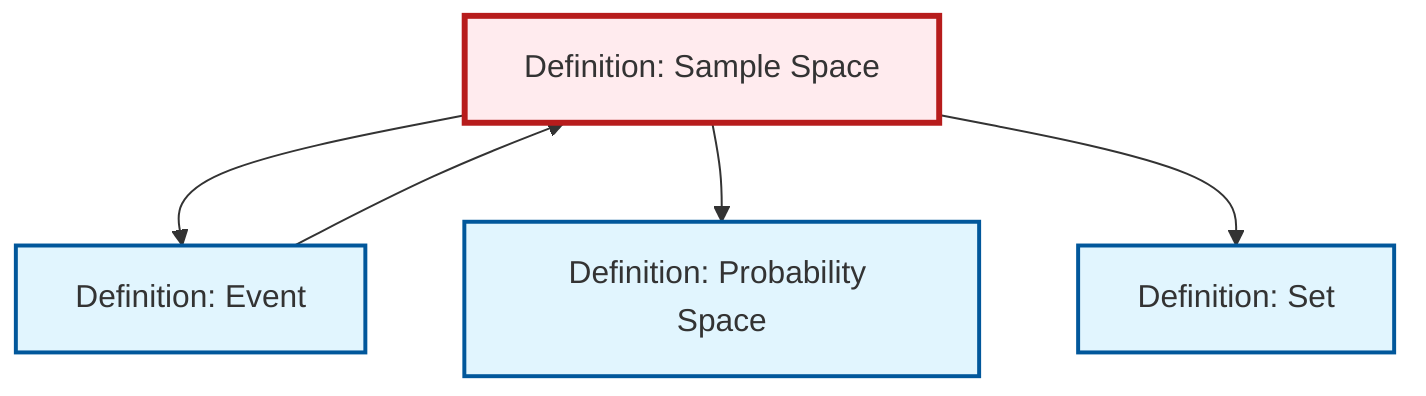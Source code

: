 graph TD
    classDef definition fill:#e1f5fe,stroke:#01579b,stroke-width:2px
    classDef theorem fill:#f3e5f5,stroke:#4a148c,stroke-width:2px
    classDef axiom fill:#fff3e0,stroke:#e65100,stroke-width:2px
    classDef example fill:#e8f5e9,stroke:#1b5e20,stroke-width:2px
    classDef current fill:#ffebee,stroke:#b71c1c,stroke-width:3px
    def-probability-space["Definition: Probability Space"]:::definition
    def-sample-space["Definition: Sample Space"]:::definition
    def-set["Definition: Set"]:::definition
    def-event["Definition: Event"]:::definition
    def-event --> def-sample-space
    def-sample-space --> def-event
    def-sample-space --> def-probability-space
    def-sample-space --> def-set
    class def-sample-space current